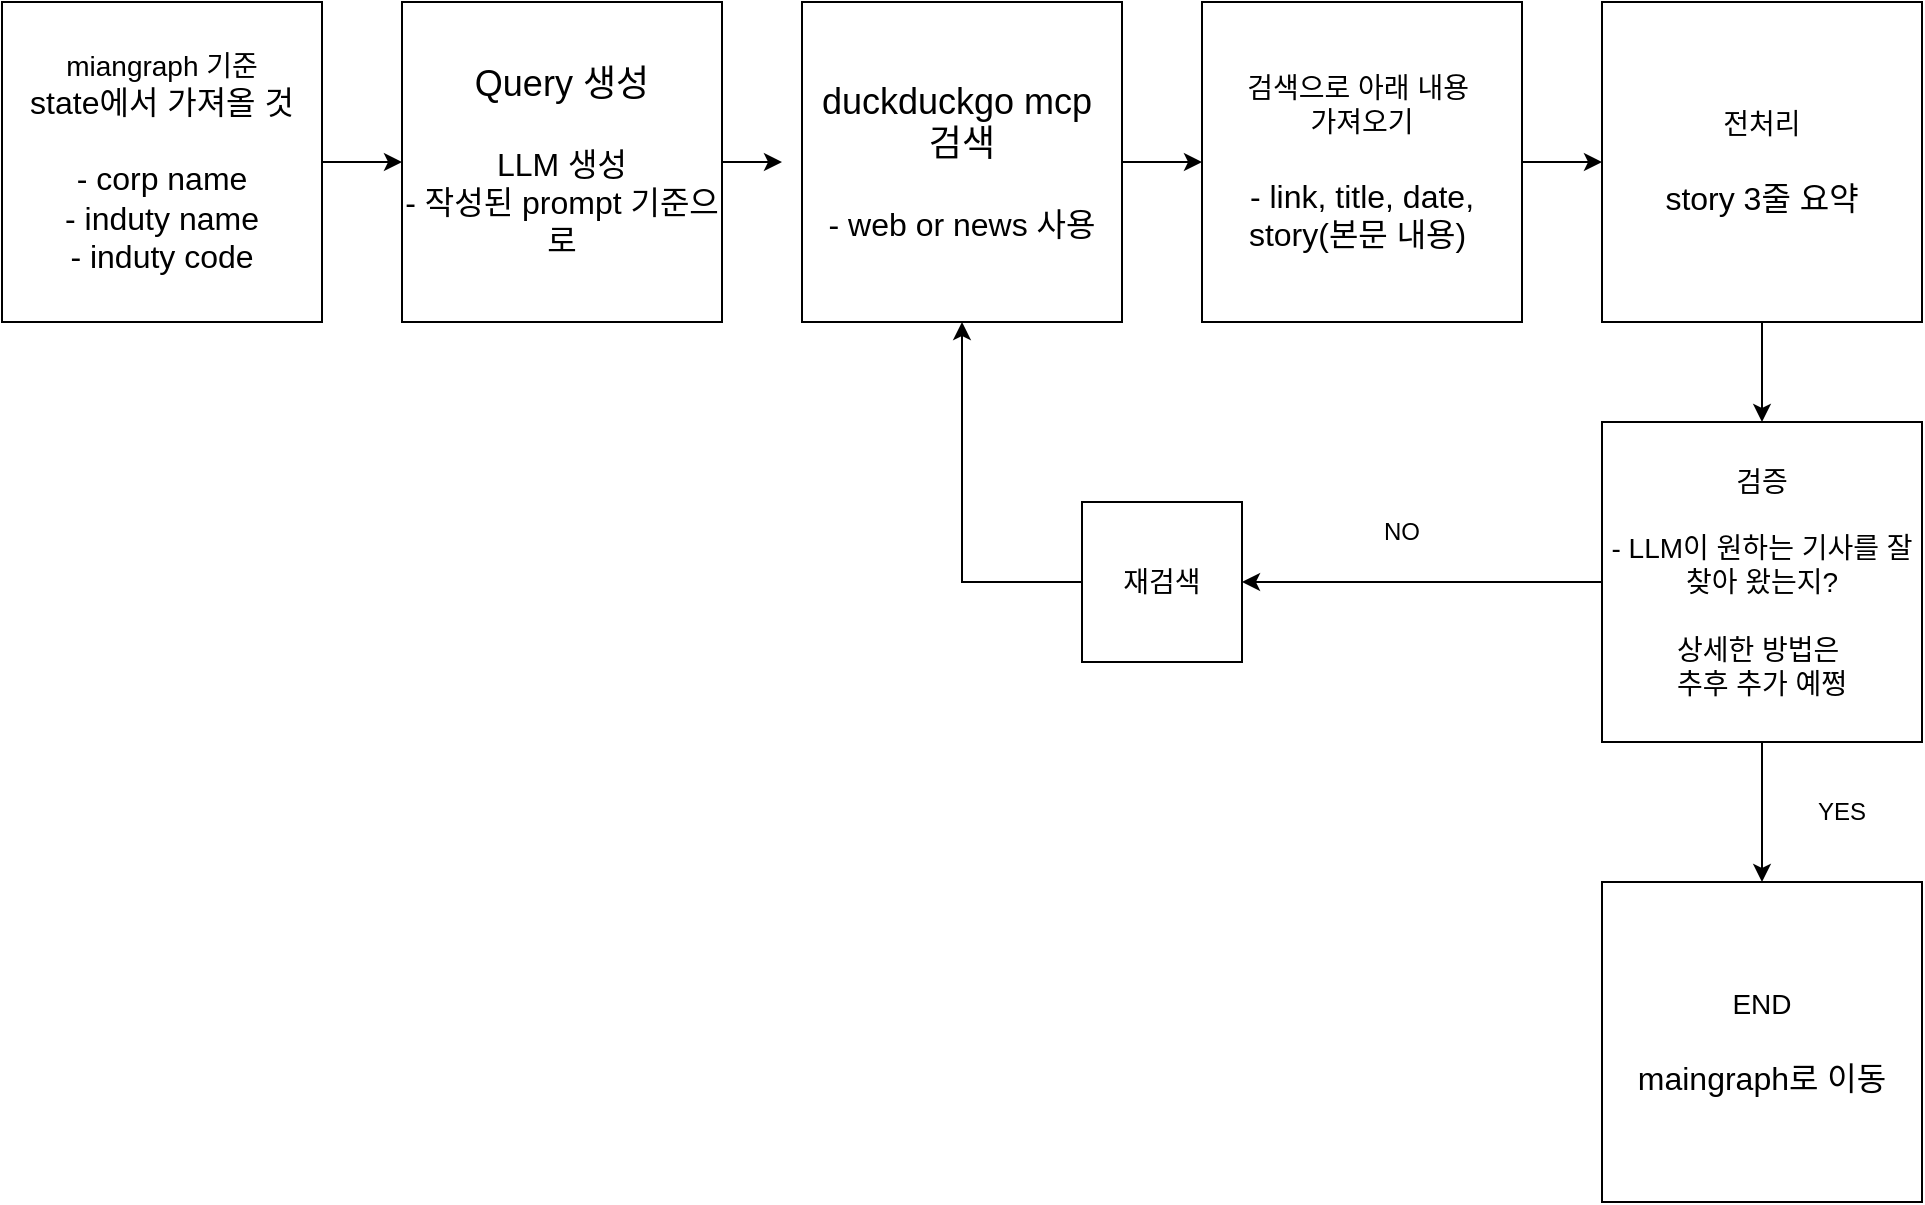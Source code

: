<mxfile version="28.0.6">
  <diagram name="페이지-1" id="MWUOnU8SsgyexCHP_RMo">
    <mxGraphModel dx="1737" dy="1100" grid="1" gridSize="10" guides="1" tooltips="1" connect="1" arrows="1" fold="1" page="1" pageScale="1" pageWidth="1169" pageHeight="827" math="0" shadow="0">
      <root>
        <mxCell id="0" />
        <mxCell id="1" parent="0" />
        <mxCell id="Nhbr1NCzJQDAOKzrk5yh-9" style="edgeStyle=orthogonalEdgeStyle;rounded=0;orthogonalLoop=1;jettySize=auto;html=1;exitX=1;exitY=0.5;exitDx=0;exitDy=0;entryX=0;entryY=0.5;entryDx=0;entryDy=0;" edge="1" parent="1" source="Nhbr1NCzJQDAOKzrk5yh-1" target="Nhbr1NCzJQDAOKzrk5yh-2">
          <mxGeometry relative="1" as="geometry" />
        </mxCell>
        <mxCell id="Nhbr1NCzJQDAOKzrk5yh-1" value="&lt;font style=&quot;font-size: 14px;&quot;&gt;miangraph 기준&lt;/font&gt;&lt;div&gt;&lt;font size=&quot;3&quot;&gt;state에서 가져올 것&lt;/font&gt;&lt;/div&gt;&lt;div&gt;&lt;font size=&quot;3&quot;&gt;&lt;br&gt;&lt;/font&gt;&lt;/div&gt;&lt;div&gt;&lt;font size=&quot;3&quot;&gt;- corp name&lt;/font&gt;&lt;/div&gt;&lt;div&gt;&lt;font size=&quot;3&quot;&gt;- induty name&lt;/font&gt;&lt;/div&gt;&lt;div&gt;&lt;font size=&quot;3&quot;&gt;- induty code&lt;/font&gt;&lt;/div&gt;" style="whiteSpace=wrap;html=1;aspect=fixed;" vertex="1" parent="1">
          <mxGeometry x="20" y="140" width="160" height="160" as="geometry" />
        </mxCell>
        <mxCell id="Nhbr1NCzJQDAOKzrk5yh-10" style="edgeStyle=orthogonalEdgeStyle;rounded=0;orthogonalLoop=1;jettySize=auto;html=1;exitX=1;exitY=0.5;exitDx=0;exitDy=0;" edge="1" parent="1" source="Nhbr1NCzJQDAOKzrk5yh-2">
          <mxGeometry relative="1" as="geometry">
            <mxPoint x="410" y="220" as="targetPoint" />
          </mxGeometry>
        </mxCell>
        <mxCell id="Nhbr1NCzJQDAOKzrk5yh-2" value="&lt;font style=&quot;font-size: 18px;&quot;&gt;Query 생성&lt;/font&gt;&lt;div&gt;&lt;font size=&quot;3&quot;&gt;&lt;br&gt;&lt;/font&gt;&lt;/div&gt;&lt;div&gt;&lt;font size=&quot;3&quot;&gt;LLM 생성&lt;/font&gt;&lt;/div&gt;&lt;div&gt;&lt;font size=&quot;3&quot;&gt;- 작성된 prompt 기준으로&lt;/font&gt;&lt;/div&gt;" style="whiteSpace=wrap;html=1;aspect=fixed;" vertex="1" parent="1">
          <mxGeometry x="220" y="140" width="160" height="160" as="geometry" />
        </mxCell>
        <mxCell id="Nhbr1NCzJQDAOKzrk5yh-11" style="edgeStyle=orthogonalEdgeStyle;rounded=0;orthogonalLoop=1;jettySize=auto;html=1;exitX=1;exitY=0.5;exitDx=0;exitDy=0;entryX=0;entryY=0.5;entryDx=0;entryDy=0;" edge="1" parent="1" source="Nhbr1NCzJQDAOKzrk5yh-3" target="Nhbr1NCzJQDAOKzrk5yh-4">
          <mxGeometry relative="1" as="geometry" />
        </mxCell>
        <mxCell id="Nhbr1NCzJQDAOKzrk5yh-3" value="&lt;font style=&quot;font-size: 18px;&quot;&gt;duckduckgo mcp&amp;nbsp;&lt;/font&gt;&lt;div&gt;&lt;font style=&quot;font-size: 18px;&quot;&gt;검색&lt;/font&gt;&lt;div&gt;&lt;font size=&quot;3&quot;&gt;&lt;br&gt;&lt;/font&gt;&lt;/div&gt;&lt;div&gt;&lt;font size=&quot;3&quot;&gt;- web or news 사용&lt;/font&gt;&lt;/div&gt;&lt;/div&gt;" style="whiteSpace=wrap;html=1;aspect=fixed;" vertex="1" parent="1">
          <mxGeometry x="420" y="140" width="160" height="160" as="geometry" />
        </mxCell>
        <mxCell id="Nhbr1NCzJQDAOKzrk5yh-12" value="" style="edgeStyle=orthogonalEdgeStyle;rounded=0;orthogonalLoop=1;jettySize=auto;html=1;" edge="1" parent="1" source="Nhbr1NCzJQDAOKzrk5yh-4" target="Nhbr1NCzJQDAOKzrk5yh-5">
          <mxGeometry relative="1" as="geometry" />
        </mxCell>
        <mxCell id="Nhbr1NCzJQDAOKzrk5yh-4" value="&lt;div&gt;&lt;font style=&quot;font-size: 14px;&quot;&gt;검색으로 아래 내용&amp;nbsp;&lt;/font&gt;&lt;/div&gt;&lt;div&gt;&lt;font style=&quot;font-size: 14px;&quot;&gt;가져오기&lt;/font&gt;&lt;/div&gt;&lt;div&gt;&lt;font size=&quot;3&quot;&gt;&lt;br&gt;&lt;/font&gt;&lt;/div&gt;&lt;font size=&quot;3&quot;&gt;- link, title, date, story(본문 내용)&amp;nbsp;&lt;/font&gt;" style="whiteSpace=wrap;html=1;aspect=fixed;" vertex="1" parent="1">
          <mxGeometry x="620" y="140" width="160" height="160" as="geometry" />
        </mxCell>
        <mxCell id="Nhbr1NCzJQDAOKzrk5yh-13" value="" style="edgeStyle=orthogonalEdgeStyle;rounded=0;orthogonalLoop=1;jettySize=auto;html=1;" edge="1" parent="1" source="Nhbr1NCzJQDAOKzrk5yh-5" target="Nhbr1NCzJQDAOKzrk5yh-6">
          <mxGeometry relative="1" as="geometry" />
        </mxCell>
        <mxCell id="Nhbr1NCzJQDAOKzrk5yh-5" value="&lt;font style=&quot;font-size: 14px;&quot;&gt;전처리&lt;/font&gt;&lt;div&gt;&lt;font size=&quot;3&quot;&gt;&lt;br&gt;&lt;/font&gt;&lt;/div&gt;&lt;div&gt;&lt;font size=&quot;3&quot;&gt;story 3줄 요약&lt;/font&gt;&lt;/div&gt;" style="whiteSpace=wrap;html=1;aspect=fixed;" vertex="1" parent="1">
          <mxGeometry x="820" y="140" width="160" height="160" as="geometry" />
        </mxCell>
        <mxCell id="Nhbr1NCzJQDAOKzrk5yh-14" value="" style="edgeStyle=orthogonalEdgeStyle;rounded=0;orthogonalLoop=1;jettySize=auto;html=1;" edge="1" parent="1" source="Nhbr1NCzJQDAOKzrk5yh-6" target="Nhbr1NCzJQDAOKzrk5yh-8">
          <mxGeometry relative="1" as="geometry" />
        </mxCell>
        <mxCell id="Nhbr1NCzJQDAOKzrk5yh-15" style="edgeStyle=orthogonalEdgeStyle;rounded=0;orthogonalLoop=1;jettySize=auto;html=1;exitX=0;exitY=0.5;exitDx=0;exitDy=0;entryX=1;entryY=0.5;entryDx=0;entryDy=0;" edge="1" parent="1" source="Nhbr1NCzJQDAOKzrk5yh-6" target="Nhbr1NCzJQDAOKzrk5yh-7">
          <mxGeometry relative="1" as="geometry" />
        </mxCell>
        <mxCell id="Nhbr1NCzJQDAOKzrk5yh-6" value="&lt;font style=&quot;font-size: 14px;&quot;&gt;검증&lt;br&gt;&lt;br&gt;- LLM이 원하는 기사를 잘 찾아 왔는지?&lt;/font&gt;&lt;div&gt;&lt;font style=&quot;font-size: 14px;&quot;&gt;&lt;br&gt;&lt;/font&gt;&lt;/div&gt;&lt;div&gt;&lt;span style=&quot;font-size: 14px;&quot;&gt;상세한 방법은&amp;nbsp;&lt;/span&gt;&lt;/div&gt;&lt;div&gt;&lt;span style=&quot;font-size: 14px;&quot;&gt;추후 추가 예쩡&lt;/span&gt;&lt;/div&gt;" style="whiteSpace=wrap;html=1;aspect=fixed;" vertex="1" parent="1">
          <mxGeometry x="820" y="350" width="160" height="160" as="geometry" />
        </mxCell>
        <mxCell id="Nhbr1NCzJQDAOKzrk5yh-16" style="edgeStyle=orthogonalEdgeStyle;rounded=0;orthogonalLoop=1;jettySize=auto;html=1;exitX=0;exitY=0.5;exitDx=0;exitDy=0;entryX=0.5;entryY=1;entryDx=0;entryDy=0;" edge="1" parent="1" source="Nhbr1NCzJQDAOKzrk5yh-7" target="Nhbr1NCzJQDAOKzrk5yh-3">
          <mxGeometry relative="1" as="geometry" />
        </mxCell>
        <mxCell id="Nhbr1NCzJQDAOKzrk5yh-7" value="&lt;font style=&quot;font-size: 14px;&quot;&gt;재검색&lt;/font&gt;" style="whiteSpace=wrap;html=1;aspect=fixed;" vertex="1" parent="1">
          <mxGeometry x="560" y="390" width="80" height="80" as="geometry" />
        </mxCell>
        <mxCell id="Nhbr1NCzJQDAOKzrk5yh-8" value="&lt;font style=&quot;font-size: 14px;&quot;&gt;END&lt;/font&gt;&lt;div&gt;&lt;font size=&quot;3&quot;&gt;&lt;br&gt;&lt;/font&gt;&lt;/div&gt;&lt;div&gt;&lt;font size=&quot;3&quot;&gt;maingraph로 이동&lt;/font&gt;&lt;/div&gt;" style="whiteSpace=wrap;html=1;aspect=fixed;" vertex="1" parent="1">
          <mxGeometry x="820" y="580" width="160" height="160" as="geometry" />
        </mxCell>
        <mxCell id="Nhbr1NCzJQDAOKzrk5yh-17" value="NO" style="text;html=1;align=center;verticalAlign=middle;whiteSpace=wrap;rounded=0;" vertex="1" parent="1">
          <mxGeometry x="690" y="390" width="60" height="30" as="geometry" />
        </mxCell>
        <mxCell id="Nhbr1NCzJQDAOKzrk5yh-18" value="YES" style="text;html=1;align=center;verticalAlign=middle;whiteSpace=wrap;rounded=0;" vertex="1" parent="1">
          <mxGeometry x="910" y="530" width="60" height="30" as="geometry" />
        </mxCell>
      </root>
    </mxGraphModel>
  </diagram>
</mxfile>
